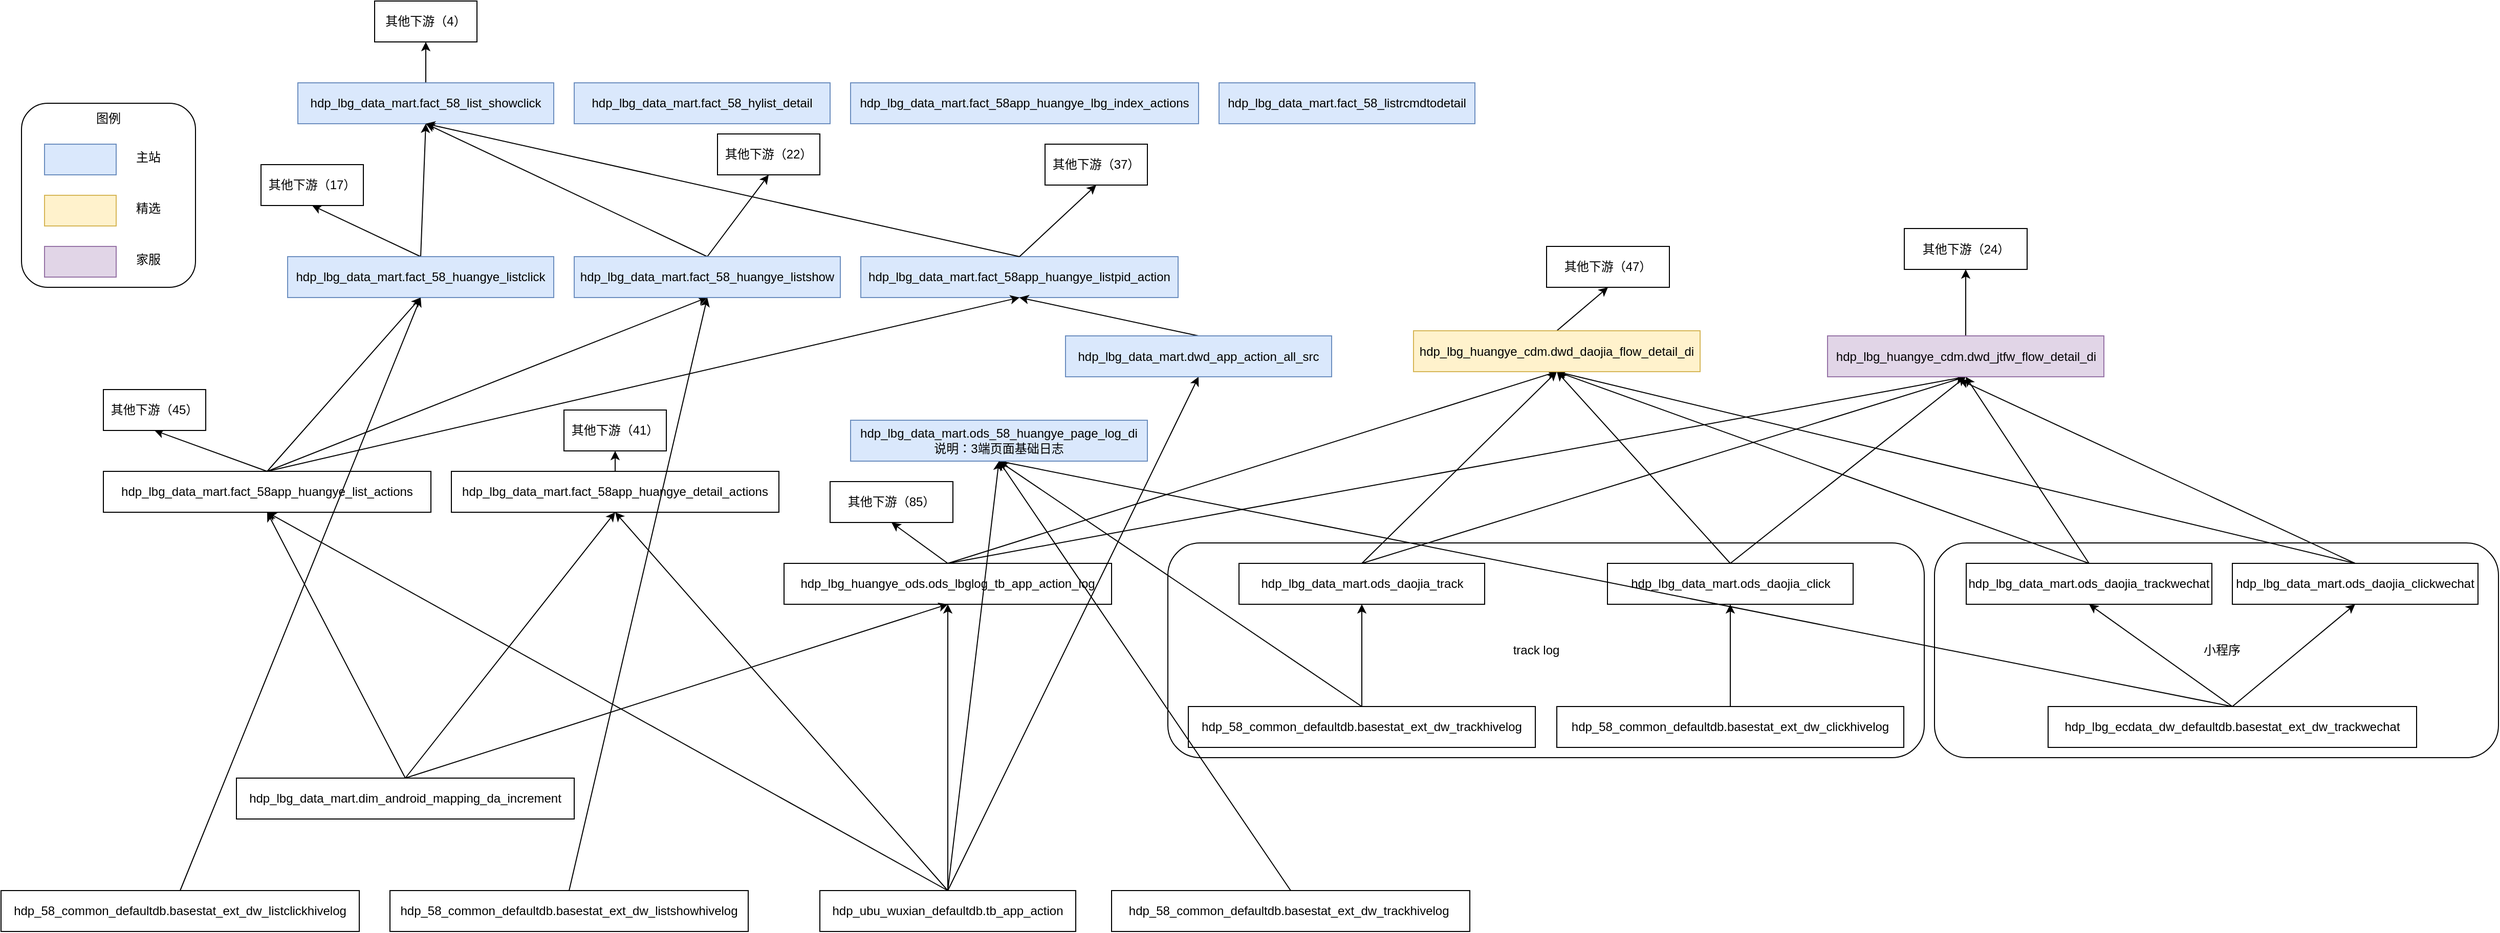 <mxfile version="20.7.4" type="github">
  <diagram id="ytJ8lXgt14j2ddaneSC4" name="第 1 页">
    <mxGraphModel dx="1674" dy="1940" grid="1" gridSize="10" guides="1" tooltips="1" connect="1" arrows="1" fold="1" page="1" pageScale="1" pageWidth="827" pageHeight="1169" math="0" shadow="0">
      <root>
        <mxCell id="0" />
        <mxCell id="1" parent="0" />
        <mxCell id="tu7SV1_enYNrRqPCFXD3-75" value="hdp_lbg_data_mart.fact_58app_huangye_listpid_action" style="rounded=0;whiteSpace=wrap;html=1;fillColor=#dae8fc;strokeColor=#6c8ebf;" vertex="1" parent="1">
          <mxGeometry x="1100" y="-100" width="310" height="40" as="geometry" />
        </mxCell>
        <mxCell id="tu7SV1_enYNrRqPCFXD3-53" value="" style="rounded=1;whiteSpace=wrap;html=1;" vertex="1" parent="1">
          <mxGeometry x="280" y="-250" width="170" height="180" as="geometry" />
        </mxCell>
        <mxCell id="tu7SV1_enYNrRqPCFXD3-40" value="" style="rounded=1;whiteSpace=wrap;html=1;" vertex="1" parent="1">
          <mxGeometry x="1400" y="180" width="739" height="210" as="geometry" />
        </mxCell>
        <mxCell id="tu7SV1_enYNrRqPCFXD3-38" value="" style="rounded=1;whiteSpace=wrap;html=1;" vertex="1" parent="1">
          <mxGeometry x="2149" y="180" width="551" height="210" as="geometry" />
        </mxCell>
        <mxCell id="tu7SV1_enYNrRqPCFXD3-8" style="edgeStyle=none;rounded=0;orthogonalLoop=1;jettySize=auto;html=1;exitX=0.5;exitY=0;exitDx=0;exitDy=0;entryX=0.5;entryY=1;entryDx=0;entryDy=0;" edge="1" parent="1" source="tu7SV1_enYNrRqPCFXD3-1" target="tu7SV1_enYNrRqPCFXD3-7">
          <mxGeometry relative="1" as="geometry" />
        </mxCell>
        <mxCell id="tu7SV1_enYNrRqPCFXD3-42" style="edgeStyle=none;rounded=0;orthogonalLoop=1;jettySize=auto;html=1;exitX=0.5;exitY=0;exitDx=0;exitDy=0;entryX=0.5;entryY=1;entryDx=0;entryDy=0;" edge="1" parent="1" source="tu7SV1_enYNrRqPCFXD3-1" target="tu7SV1_enYNrRqPCFXD3-41">
          <mxGeometry relative="1" as="geometry" />
        </mxCell>
        <mxCell id="tu7SV1_enYNrRqPCFXD3-64" style="edgeStyle=none;rounded=0;orthogonalLoop=1;jettySize=auto;html=1;exitX=0.5;exitY=0;exitDx=0;exitDy=0;entryX=0.5;entryY=1;entryDx=0;entryDy=0;" edge="1" parent="1" source="tu7SV1_enYNrRqPCFXD3-1" target="tu7SV1_enYNrRqPCFXD3-57">
          <mxGeometry relative="1" as="geometry" />
        </mxCell>
        <mxCell id="tu7SV1_enYNrRqPCFXD3-1" value="hdp_lbg_huangye_ods.ods_lbglog_tb_app_action_log" style="rounded=0;whiteSpace=wrap;html=1;" vertex="1" parent="1">
          <mxGeometry x="1025" y="200" width="320" height="40" as="geometry" />
        </mxCell>
        <mxCell id="tu7SV1_enYNrRqPCFXD3-5" style="rounded=0;orthogonalLoop=1;jettySize=auto;html=1;exitX=0.5;exitY=0;exitDx=0;exitDy=0;entryX=0.5;entryY=1;entryDx=0;entryDy=0;" edge="1" parent="1" source="tu7SV1_enYNrRqPCFXD3-3" target="tu7SV1_enYNrRqPCFXD3-1">
          <mxGeometry relative="1" as="geometry">
            <mxPoint x="530" y="240" as="targetPoint" />
          </mxGeometry>
        </mxCell>
        <mxCell id="tu7SV1_enYNrRqPCFXD3-17" style="edgeStyle=none;rounded=0;orthogonalLoop=1;jettySize=auto;html=1;exitX=0.5;exitY=0;exitDx=0;exitDy=0;entryX=0.5;entryY=1;entryDx=0;entryDy=0;" edge="1" parent="1" source="tu7SV1_enYNrRqPCFXD3-3" target="tu7SV1_enYNrRqPCFXD3-9">
          <mxGeometry relative="1" as="geometry" />
        </mxCell>
        <mxCell id="tu7SV1_enYNrRqPCFXD3-20" style="edgeStyle=none;rounded=0;orthogonalLoop=1;jettySize=auto;html=1;exitX=0.5;exitY=0;exitDx=0;exitDy=0;entryX=0.5;entryY=1;entryDx=0;entryDy=0;" edge="1" parent="1" source="tu7SV1_enYNrRqPCFXD3-3" target="tu7SV1_enYNrRqPCFXD3-10">
          <mxGeometry relative="1" as="geometry" />
        </mxCell>
        <mxCell id="tu7SV1_enYNrRqPCFXD3-3" value="hdp_lbg_data_mart.dim_android_mapping_da_increment" style="rounded=0;whiteSpace=wrap;html=1;" vertex="1" parent="1">
          <mxGeometry x="490" y="410" width="330" height="40" as="geometry" />
        </mxCell>
        <mxCell id="tu7SV1_enYNrRqPCFXD3-6" style="edgeStyle=none;rounded=0;orthogonalLoop=1;jettySize=auto;html=1;exitX=0.5;exitY=0;exitDx=0;exitDy=0;entryX=0.5;entryY=1;entryDx=0;entryDy=0;" edge="1" parent="1" source="tu7SV1_enYNrRqPCFXD3-4" target="tu7SV1_enYNrRqPCFXD3-1">
          <mxGeometry relative="1" as="geometry" />
        </mxCell>
        <mxCell id="tu7SV1_enYNrRqPCFXD3-15" style="edgeStyle=none;rounded=0;orthogonalLoop=1;jettySize=auto;html=1;exitX=0.5;exitY=0;exitDx=0;exitDy=0;entryX=0.5;entryY=1;entryDx=0;entryDy=0;" edge="1" parent="1" source="tu7SV1_enYNrRqPCFXD3-4" target="tu7SV1_enYNrRqPCFXD3-9">
          <mxGeometry relative="1" as="geometry" />
        </mxCell>
        <mxCell id="tu7SV1_enYNrRqPCFXD3-21" style="edgeStyle=none;rounded=0;orthogonalLoop=1;jettySize=auto;html=1;exitX=0.5;exitY=0;exitDx=0;exitDy=0;entryX=0.5;entryY=1;entryDx=0;entryDy=0;" edge="1" parent="1" source="tu7SV1_enYNrRqPCFXD3-4" target="tu7SV1_enYNrRqPCFXD3-10">
          <mxGeometry relative="1" as="geometry" />
        </mxCell>
        <mxCell id="tu7SV1_enYNrRqPCFXD3-96" style="edgeStyle=none;rounded=0;orthogonalLoop=1;jettySize=auto;html=1;exitX=0.5;exitY=0;exitDx=0;exitDy=0;entryX=0.5;entryY=1;entryDx=0;entryDy=0;" edge="1" parent="1" source="tu7SV1_enYNrRqPCFXD3-4" target="tu7SV1_enYNrRqPCFXD3-67">
          <mxGeometry relative="1" as="geometry" />
        </mxCell>
        <mxCell id="tu7SV1_enYNrRqPCFXD3-102" style="edgeStyle=none;rounded=0;orthogonalLoop=1;jettySize=auto;html=1;exitX=0.5;exitY=0;exitDx=0;exitDy=0;entryX=0.5;entryY=1;entryDx=0;entryDy=0;" edge="1" parent="1" source="tu7SV1_enYNrRqPCFXD3-4" target="tu7SV1_enYNrRqPCFXD3-92">
          <mxGeometry relative="1" as="geometry" />
        </mxCell>
        <mxCell id="tu7SV1_enYNrRqPCFXD3-4" value="hdp_ubu_wuxian_defaultdb.tb_app_action" style="rounded=0;whiteSpace=wrap;html=1;" vertex="1" parent="1">
          <mxGeometry x="1060" y="520" width="250" height="40" as="geometry" />
        </mxCell>
        <mxCell id="tu7SV1_enYNrRqPCFXD3-7" value="其他下游（85）" style="rounded=0;whiteSpace=wrap;html=1;" vertex="1" parent="1">
          <mxGeometry x="1070" y="120" width="120" height="40" as="geometry" />
        </mxCell>
        <mxCell id="tu7SV1_enYNrRqPCFXD3-14" style="edgeStyle=none;rounded=0;orthogonalLoop=1;jettySize=auto;html=1;exitX=0.5;exitY=0;exitDx=0;exitDy=0;entryX=0.5;entryY=1;entryDx=0;entryDy=0;" edge="1" parent="1" source="tu7SV1_enYNrRqPCFXD3-10" target="tu7SV1_enYNrRqPCFXD3-13">
          <mxGeometry relative="1" as="geometry" />
        </mxCell>
        <mxCell id="tu7SV1_enYNrRqPCFXD3-19" style="edgeStyle=none;rounded=0;orthogonalLoop=1;jettySize=auto;html=1;exitX=0.5;exitY=0;exitDx=0;exitDy=0;entryX=0.5;entryY=1;entryDx=0;entryDy=0;" edge="1" parent="1" source="tu7SV1_enYNrRqPCFXD3-9" target="tu7SV1_enYNrRqPCFXD3-18">
          <mxGeometry relative="1" as="geometry" />
        </mxCell>
        <mxCell id="tu7SV1_enYNrRqPCFXD3-79" style="edgeStyle=none;rounded=0;orthogonalLoop=1;jettySize=auto;html=1;exitX=0.5;exitY=0;exitDx=0;exitDy=0;entryX=0.5;entryY=1;entryDx=0;entryDy=0;" edge="1" parent="1" source="tu7SV1_enYNrRqPCFXD3-9" target="tu7SV1_enYNrRqPCFXD3-72">
          <mxGeometry relative="1" as="geometry" />
        </mxCell>
        <mxCell id="tu7SV1_enYNrRqPCFXD3-88" style="edgeStyle=none;rounded=0;orthogonalLoop=1;jettySize=auto;html=1;exitX=0.5;exitY=0;exitDx=0;exitDy=0;entryX=0.5;entryY=1;entryDx=0;entryDy=0;" edge="1" parent="1" source="tu7SV1_enYNrRqPCFXD3-9" target="tu7SV1_enYNrRqPCFXD3-74">
          <mxGeometry relative="1" as="geometry" />
        </mxCell>
        <mxCell id="tu7SV1_enYNrRqPCFXD3-91" style="edgeStyle=none;rounded=0;orthogonalLoop=1;jettySize=auto;html=1;exitX=0.5;exitY=0;exitDx=0;exitDy=0;entryX=0.5;entryY=1;entryDx=0;entryDy=0;" edge="1" parent="1" source="tu7SV1_enYNrRqPCFXD3-9" target="tu7SV1_enYNrRqPCFXD3-75">
          <mxGeometry relative="1" as="geometry" />
        </mxCell>
        <mxCell id="tu7SV1_enYNrRqPCFXD3-9" value="hdp_lbg_data_mart.fact_58app_huangye_list_actions" style="rounded=0;whiteSpace=wrap;html=1;" vertex="1" parent="1">
          <mxGeometry x="360" y="110" width="320" height="40" as="geometry" />
        </mxCell>
        <mxCell id="tu7SV1_enYNrRqPCFXD3-10" value="hdp_lbg_data_mart.fact_58app_huangye_detail_actions" style="rounded=0;whiteSpace=wrap;html=1;" vertex="1" parent="1">
          <mxGeometry x="700" y="110" width="320" height="40" as="geometry" />
        </mxCell>
        <mxCell id="tu7SV1_enYNrRqPCFXD3-13" value="其他下游（41）" style="rounded=0;whiteSpace=wrap;html=1;" vertex="1" parent="1">
          <mxGeometry x="810" y="50" width="100" height="40" as="geometry" />
        </mxCell>
        <mxCell id="tu7SV1_enYNrRqPCFXD3-18" value="其他下游（45）" style="rounded=0;whiteSpace=wrap;html=1;" vertex="1" parent="1">
          <mxGeometry x="360" y="30" width="100" height="40" as="geometry" />
        </mxCell>
        <mxCell id="tu7SV1_enYNrRqPCFXD3-43" style="edgeStyle=none;rounded=0;orthogonalLoop=1;jettySize=auto;html=1;exitX=0.5;exitY=0;exitDx=0;exitDy=0;entryX=0.5;entryY=1;entryDx=0;entryDy=0;" edge="1" parent="1" source="tu7SV1_enYNrRqPCFXD3-22" target="tu7SV1_enYNrRqPCFXD3-41">
          <mxGeometry relative="1" as="geometry" />
        </mxCell>
        <mxCell id="tu7SV1_enYNrRqPCFXD3-60" style="edgeStyle=none;rounded=0;orthogonalLoop=1;jettySize=auto;html=1;exitX=0.5;exitY=0;exitDx=0;exitDy=0;entryX=0.5;entryY=1;entryDx=0;entryDy=0;" edge="1" parent="1" source="tu7SV1_enYNrRqPCFXD3-22" target="tu7SV1_enYNrRqPCFXD3-57">
          <mxGeometry relative="1" as="geometry" />
        </mxCell>
        <mxCell id="tu7SV1_enYNrRqPCFXD3-22" value="hdp_lbg_data_mart.ods_daojia_track" style="rounded=0;whiteSpace=wrap;html=1;" vertex="1" parent="1">
          <mxGeometry x="1469.5" y="200" width="240" height="40" as="geometry" />
        </mxCell>
        <mxCell id="tu7SV1_enYNrRqPCFXD3-26" value="track log" style="text;html=1;strokeColor=none;fillColor=none;align=center;verticalAlign=middle;whiteSpace=wrap;rounded=0;" vertex="1" parent="1">
          <mxGeometry x="1730" y="270" width="60" height="30" as="geometry" />
        </mxCell>
        <mxCell id="tu7SV1_enYNrRqPCFXD3-44" style="edgeStyle=none;rounded=0;orthogonalLoop=1;jettySize=auto;html=1;exitX=0.5;exitY=0;exitDx=0;exitDy=0;entryX=0.5;entryY=1;entryDx=0;entryDy=0;" edge="1" parent="1" source="tu7SV1_enYNrRqPCFXD3-27" target="tu7SV1_enYNrRqPCFXD3-41">
          <mxGeometry relative="1" as="geometry" />
        </mxCell>
        <mxCell id="tu7SV1_enYNrRqPCFXD3-61" style="edgeStyle=none;rounded=0;orthogonalLoop=1;jettySize=auto;html=1;exitX=0.5;exitY=0;exitDx=0;exitDy=0;entryX=0.5;entryY=1;entryDx=0;entryDy=0;" edge="1" parent="1" source="tu7SV1_enYNrRqPCFXD3-27" target="tu7SV1_enYNrRqPCFXD3-57">
          <mxGeometry relative="1" as="geometry">
            <mxPoint x="1370" y="70" as="targetPoint" />
          </mxGeometry>
        </mxCell>
        <mxCell id="tu7SV1_enYNrRqPCFXD3-27" value="hdp_lbg_data_mart.ods_daojia_click" style="rounded=0;whiteSpace=wrap;html=1;" vertex="1" parent="1">
          <mxGeometry x="1829.5" y="200" width="240" height="40" as="geometry" />
        </mxCell>
        <mxCell id="tu7SV1_enYNrRqPCFXD3-31" style="edgeStyle=none;rounded=0;orthogonalLoop=1;jettySize=auto;html=1;exitX=0.5;exitY=0;exitDx=0;exitDy=0;entryX=0.5;entryY=1;entryDx=0;entryDy=0;" edge="1" parent="1" source="tu7SV1_enYNrRqPCFXD3-28" target="tu7SV1_enYNrRqPCFXD3-22">
          <mxGeometry relative="1" as="geometry" />
        </mxCell>
        <mxCell id="tu7SV1_enYNrRqPCFXD3-97" style="edgeStyle=none;rounded=0;orthogonalLoop=1;jettySize=auto;html=1;exitX=0.5;exitY=0;exitDx=0;exitDy=0;entryX=0.5;entryY=1;entryDx=0;entryDy=0;" edge="1" parent="1" source="tu7SV1_enYNrRqPCFXD3-28" target="tu7SV1_enYNrRqPCFXD3-67">
          <mxGeometry relative="1" as="geometry" />
        </mxCell>
        <mxCell id="tu7SV1_enYNrRqPCFXD3-28" value="hdp_58_common_defaultdb.basestat_ext_dw_trackhivelog" style="rounded=0;whiteSpace=wrap;html=1;" vertex="1" parent="1">
          <mxGeometry x="1420" y="340" width="339" height="40" as="geometry" />
        </mxCell>
        <mxCell id="tu7SV1_enYNrRqPCFXD3-30" style="edgeStyle=none;rounded=0;orthogonalLoop=1;jettySize=auto;html=1;exitX=0.5;exitY=0;exitDx=0;exitDy=0;entryX=0.5;entryY=1;entryDx=0;entryDy=0;" edge="1" parent="1" source="tu7SV1_enYNrRqPCFXD3-29" target="tu7SV1_enYNrRqPCFXD3-27">
          <mxGeometry relative="1" as="geometry" />
        </mxCell>
        <mxCell id="tu7SV1_enYNrRqPCFXD3-29" value="hdp_58_common_defaultdb.basestat_ext_dw_clickhivelog" style="rounded=0;whiteSpace=wrap;html=1;" vertex="1" parent="1">
          <mxGeometry x="1780" y="340" width="339" height="40" as="geometry" />
        </mxCell>
        <mxCell id="tu7SV1_enYNrRqPCFXD3-35" style="edgeStyle=none;rounded=0;orthogonalLoop=1;jettySize=auto;html=1;exitX=0.5;exitY=0;exitDx=0;exitDy=0;entryX=0.5;entryY=1;entryDx=0;entryDy=0;" edge="1" parent="1" source="tu7SV1_enYNrRqPCFXD3-32" target="tu7SV1_enYNrRqPCFXD3-34">
          <mxGeometry relative="1" as="geometry" />
        </mxCell>
        <mxCell id="tu7SV1_enYNrRqPCFXD3-37" style="edgeStyle=none;rounded=0;orthogonalLoop=1;jettySize=auto;html=1;exitX=0.5;exitY=0;exitDx=0;exitDy=0;entryX=0.5;entryY=1;entryDx=0;entryDy=0;" edge="1" parent="1" source="tu7SV1_enYNrRqPCFXD3-32" target="tu7SV1_enYNrRqPCFXD3-36">
          <mxGeometry relative="1" as="geometry" />
        </mxCell>
        <mxCell id="tu7SV1_enYNrRqPCFXD3-98" style="edgeStyle=none;rounded=0;orthogonalLoop=1;jettySize=auto;html=1;exitX=0.5;exitY=0;exitDx=0;exitDy=0;entryX=0.5;entryY=1;entryDx=0;entryDy=0;" edge="1" parent="1" source="tu7SV1_enYNrRqPCFXD3-32" target="tu7SV1_enYNrRqPCFXD3-67">
          <mxGeometry relative="1" as="geometry" />
        </mxCell>
        <mxCell id="tu7SV1_enYNrRqPCFXD3-32" value="hdp_lbg_ecdata_dw_defaultdb.basestat_ext_dw_trackwechat" style="rounded=0;whiteSpace=wrap;html=1;" vertex="1" parent="1">
          <mxGeometry x="2260" y="340" width="360" height="40" as="geometry" />
        </mxCell>
        <mxCell id="tu7SV1_enYNrRqPCFXD3-45" style="edgeStyle=none;rounded=0;orthogonalLoop=1;jettySize=auto;html=1;exitX=0.5;exitY=0;exitDx=0;exitDy=0;entryX=0.5;entryY=1;entryDx=0;entryDy=0;" edge="1" parent="1" source="tu7SV1_enYNrRqPCFXD3-34" target="tu7SV1_enYNrRqPCFXD3-41">
          <mxGeometry relative="1" as="geometry" />
        </mxCell>
        <mxCell id="tu7SV1_enYNrRqPCFXD3-62" style="edgeStyle=none;rounded=0;orthogonalLoop=1;jettySize=auto;html=1;exitX=0.5;exitY=0;exitDx=0;exitDy=0;entryX=0.5;entryY=1;entryDx=0;entryDy=0;" edge="1" parent="1" source="tu7SV1_enYNrRqPCFXD3-34" target="tu7SV1_enYNrRqPCFXD3-57">
          <mxGeometry relative="1" as="geometry" />
        </mxCell>
        <mxCell id="tu7SV1_enYNrRqPCFXD3-34" value="hdp_lbg_data_mart.ods_daojia_trackwechat" style="rounded=0;whiteSpace=wrap;html=1;" vertex="1" parent="1">
          <mxGeometry x="2180" y="200" width="240" height="40" as="geometry" />
        </mxCell>
        <mxCell id="tu7SV1_enYNrRqPCFXD3-46" style="edgeStyle=none;rounded=0;orthogonalLoop=1;jettySize=auto;html=1;exitX=0.5;exitY=0;exitDx=0;exitDy=0;entryX=0.478;entryY=1.075;entryDx=0;entryDy=0;entryPerimeter=0;" edge="1" parent="1" source="tu7SV1_enYNrRqPCFXD3-36" target="tu7SV1_enYNrRqPCFXD3-41">
          <mxGeometry relative="1" as="geometry">
            <mxPoint x="1540" y="130" as="targetPoint" />
          </mxGeometry>
        </mxCell>
        <mxCell id="tu7SV1_enYNrRqPCFXD3-63" style="edgeStyle=none;rounded=0;orthogonalLoop=1;jettySize=auto;html=1;exitX=0.5;exitY=0;exitDx=0;exitDy=0;entryX=0.5;entryY=1;entryDx=0;entryDy=0;" edge="1" parent="1" source="tu7SV1_enYNrRqPCFXD3-36" target="tu7SV1_enYNrRqPCFXD3-57">
          <mxGeometry relative="1" as="geometry" />
        </mxCell>
        <mxCell id="tu7SV1_enYNrRqPCFXD3-36" value="hdp_lbg_data_mart.ods_daojia_clickwechat" style="rounded=0;whiteSpace=wrap;html=1;" vertex="1" parent="1">
          <mxGeometry x="2440" y="200" width="240" height="40" as="geometry" />
        </mxCell>
        <mxCell id="tu7SV1_enYNrRqPCFXD3-39" value="小程序" style="text;html=1;strokeColor=none;fillColor=none;align=center;verticalAlign=middle;whiteSpace=wrap;rounded=0;" vertex="1" parent="1">
          <mxGeometry x="2400" y="270" width="60" height="30" as="geometry" />
        </mxCell>
        <mxCell id="tu7SV1_enYNrRqPCFXD3-56" style="edgeStyle=none;rounded=0;orthogonalLoop=1;jettySize=auto;html=1;exitX=0.5;exitY=0;exitDx=0;exitDy=0;" edge="1" parent="1" source="tu7SV1_enYNrRqPCFXD3-41" target="tu7SV1_enYNrRqPCFXD3-55">
          <mxGeometry relative="1" as="geometry" />
        </mxCell>
        <mxCell id="tu7SV1_enYNrRqPCFXD3-41" value="hdp_lbg_huangye_cdm.dwd_jtfw_flow_detail_di" style="rounded=0;whiteSpace=wrap;html=1;fillColor=#e1d5e7;strokeColor=#9673a6;" vertex="1" parent="1">
          <mxGeometry x="2044.5" y="-22.5" width="270" height="40" as="geometry" />
        </mxCell>
        <mxCell id="tu7SV1_enYNrRqPCFXD3-47" value="" style="rounded=0;whiteSpace=wrap;html=1;fillColor=#fff2cc;strokeColor=#d6b656;" vertex="1" parent="1">
          <mxGeometry x="302.5" y="-160" width="70" height="30" as="geometry" />
        </mxCell>
        <mxCell id="tu7SV1_enYNrRqPCFXD3-48" value="精选" style="text;html=1;strokeColor=none;fillColor=none;align=center;verticalAlign=middle;whiteSpace=wrap;rounded=0;" vertex="1" parent="1">
          <mxGeometry x="374" y="-162.5" width="60" height="30" as="geometry" />
        </mxCell>
        <mxCell id="tu7SV1_enYNrRqPCFXD3-49" value="" style="rounded=0;whiteSpace=wrap;html=1;fillColor=#dae8fc;strokeColor=#6c8ebf;" vertex="1" parent="1">
          <mxGeometry x="302.5" y="-210" width="70" height="30" as="geometry" />
        </mxCell>
        <mxCell id="tu7SV1_enYNrRqPCFXD3-50" value="主站" style="text;html=1;strokeColor=none;fillColor=none;align=center;verticalAlign=middle;whiteSpace=wrap;rounded=0;" vertex="1" parent="1">
          <mxGeometry x="374" y="-212.5" width="60" height="30" as="geometry" />
        </mxCell>
        <mxCell id="tu7SV1_enYNrRqPCFXD3-51" value="" style="rounded=0;whiteSpace=wrap;html=1;fillColor=#e1d5e7;strokeColor=#9673a6;" vertex="1" parent="1">
          <mxGeometry x="302.5" y="-110" width="70" height="30" as="geometry" />
        </mxCell>
        <mxCell id="tu7SV1_enYNrRqPCFXD3-52" value="家服" style="text;html=1;strokeColor=none;fillColor=none;align=center;verticalAlign=middle;whiteSpace=wrap;rounded=0;" vertex="1" parent="1">
          <mxGeometry x="374" y="-112.5" width="60" height="30" as="geometry" />
        </mxCell>
        <mxCell id="tu7SV1_enYNrRqPCFXD3-54" value="图例" style="text;html=1;strokeColor=none;fillColor=none;align=center;verticalAlign=middle;whiteSpace=wrap;rounded=0;" vertex="1" parent="1">
          <mxGeometry x="335" y="-250" width="60" height="30" as="geometry" />
        </mxCell>
        <mxCell id="tu7SV1_enYNrRqPCFXD3-55" value="其他下游（24）" style="rounded=0;whiteSpace=wrap;html=1;" vertex="1" parent="1">
          <mxGeometry x="2119.5" y="-127.5" width="120" height="40" as="geometry" />
        </mxCell>
        <mxCell id="tu7SV1_enYNrRqPCFXD3-59" style="edgeStyle=none;rounded=0;orthogonalLoop=1;jettySize=auto;html=1;exitX=0.5;exitY=0;exitDx=0;exitDy=0;entryX=0.5;entryY=1;entryDx=0;entryDy=0;" edge="1" parent="1" source="tu7SV1_enYNrRqPCFXD3-57" target="tu7SV1_enYNrRqPCFXD3-58">
          <mxGeometry relative="1" as="geometry" />
        </mxCell>
        <mxCell id="tu7SV1_enYNrRqPCFXD3-57" value="hdp_lbg_huangye_cdm.dwd_daojia_flow_detail_di" style="rounded=0;whiteSpace=wrap;html=1;fillColor=#fff2cc;strokeColor=#d6b656;" vertex="1" parent="1">
          <mxGeometry x="1640" y="-27.5" width="280" height="40" as="geometry" />
        </mxCell>
        <mxCell id="tu7SV1_enYNrRqPCFXD3-58" value="其他下游（47）" style="rounded=0;whiteSpace=wrap;html=1;" vertex="1" parent="1">
          <mxGeometry x="1770" y="-110" width="120" height="40" as="geometry" />
        </mxCell>
        <mxCell id="tu7SV1_enYNrRqPCFXD3-71" style="edgeStyle=none;rounded=0;orthogonalLoop=1;jettySize=auto;html=1;exitX=0.5;exitY=0;exitDx=0;exitDy=0;entryX=0.5;entryY=1;entryDx=0;entryDy=0;" edge="1" parent="1" source="tu7SV1_enYNrRqPCFXD3-65" target="tu7SV1_enYNrRqPCFXD3-70">
          <mxGeometry relative="1" as="geometry" />
        </mxCell>
        <mxCell id="tu7SV1_enYNrRqPCFXD3-65" value="hdp_lbg_data_mart.fact_58_list_showclick" style="rounded=0;whiteSpace=wrap;html=1;fillColor=#dae8fc;strokeColor=#6c8ebf;" vertex="1" parent="1">
          <mxGeometry x="550" y="-270" width="250" height="40" as="geometry" />
        </mxCell>
        <mxCell id="tu7SV1_enYNrRqPCFXD3-66" value="hdp_lbg_data_mart.fact_58_hylist_detail" style="rounded=0;whiteSpace=wrap;html=1;fillColor=#dae8fc;strokeColor=#6c8ebf;" vertex="1" parent="1">
          <mxGeometry x="820" y="-270" width="250" height="40" as="geometry" />
        </mxCell>
        <mxCell id="tu7SV1_enYNrRqPCFXD3-67" value="hdp_lbg_data_mart.ods_58_huangye_page_log_di&lt;br&gt;说明：3端页面基础日志" style="rounded=0;whiteSpace=wrap;html=1;fillColor=#dae8fc;strokeColor=#6c8ebf;" vertex="1" parent="1">
          <mxGeometry x="1090" y="60" width="290" height="40" as="geometry" />
        </mxCell>
        <mxCell id="tu7SV1_enYNrRqPCFXD3-68" value="hdp_lbg_data_mart.fact_58app_huangye_lbg_index_actions" style="rounded=0;whiteSpace=wrap;html=1;fillColor=#dae8fc;strokeColor=#6c8ebf;" vertex="1" parent="1">
          <mxGeometry x="1090" y="-270" width="340" height="40" as="geometry" />
        </mxCell>
        <mxCell id="tu7SV1_enYNrRqPCFXD3-69" value="hdp_lbg_data_mart.fact_58_listrcmdtodetail" style="rounded=0;whiteSpace=wrap;html=1;fillColor=#dae8fc;strokeColor=#6c8ebf;" vertex="1" parent="1">
          <mxGeometry x="1450" y="-270" width="250" height="40" as="geometry" />
        </mxCell>
        <mxCell id="tu7SV1_enYNrRqPCFXD3-70" value="其他下游（4）" style="rounded=0;whiteSpace=wrap;html=1;" vertex="1" parent="1">
          <mxGeometry x="625" y="-350" width="100" height="40" as="geometry" />
        </mxCell>
        <mxCell id="tu7SV1_enYNrRqPCFXD3-73" style="edgeStyle=none;rounded=0;orthogonalLoop=1;jettySize=auto;html=1;exitX=0.5;exitY=0;exitDx=0;exitDy=0;entryX=0.5;entryY=1;entryDx=0;entryDy=0;" edge="1" parent="1" source="tu7SV1_enYNrRqPCFXD3-72" target="tu7SV1_enYNrRqPCFXD3-65">
          <mxGeometry relative="1" as="geometry" />
        </mxCell>
        <mxCell id="tu7SV1_enYNrRqPCFXD3-82" style="edgeStyle=none;rounded=0;orthogonalLoop=1;jettySize=auto;html=1;exitX=0.5;exitY=0;exitDx=0;exitDy=0;entryX=0.5;entryY=1;entryDx=0;entryDy=0;" edge="1" parent="1" source="tu7SV1_enYNrRqPCFXD3-72" target="tu7SV1_enYNrRqPCFXD3-81">
          <mxGeometry relative="1" as="geometry" />
        </mxCell>
        <mxCell id="tu7SV1_enYNrRqPCFXD3-72" value="hdp_lbg_data_mart.fact_58_huangye_listclick" style="rounded=0;whiteSpace=wrap;html=1;fillColor=#dae8fc;strokeColor=#6c8ebf;" vertex="1" parent="1">
          <mxGeometry x="540" y="-100" width="260" height="40" as="geometry" />
        </mxCell>
        <mxCell id="tu7SV1_enYNrRqPCFXD3-76" style="edgeStyle=none;rounded=0;orthogonalLoop=1;jettySize=auto;html=1;exitX=0.5;exitY=0;exitDx=0;exitDy=0;entryX=0.5;entryY=1;entryDx=0;entryDy=0;" edge="1" parent="1" source="tu7SV1_enYNrRqPCFXD3-74" target="tu7SV1_enYNrRqPCFXD3-65">
          <mxGeometry relative="1" as="geometry" />
        </mxCell>
        <mxCell id="tu7SV1_enYNrRqPCFXD3-85" style="edgeStyle=none;rounded=0;orthogonalLoop=1;jettySize=auto;html=1;exitX=0.5;exitY=0;exitDx=0;exitDy=0;entryX=0.5;entryY=1;entryDx=0;entryDy=0;" edge="1" parent="1" source="tu7SV1_enYNrRqPCFXD3-74" target="tu7SV1_enYNrRqPCFXD3-84">
          <mxGeometry relative="1" as="geometry" />
        </mxCell>
        <mxCell id="tu7SV1_enYNrRqPCFXD3-74" value="hdp_lbg_data_mart.fact_58_huangye_listshow" style="rounded=0;whiteSpace=wrap;html=1;fillColor=#dae8fc;strokeColor=#6c8ebf;" vertex="1" parent="1">
          <mxGeometry x="820" y="-100" width="260" height="40" as="geometry" />
        </mxCell>
        <mxCell id="tu7SV1_enYNrRqPCFXD3-77" style="edgeStyle=none;rounded=0;orthogonalLoop=1;jettySize=auto;html=1;exitX=0.5;exitY=0;exitDx=0;exitDy=0;entryX=0.5;entryY=1;entryDx=0;entryDy=0;" edge="1" parent="1" source="tu7SV1_enYNrRqPCFXD3-75" target="tu7SV1_enYNrRqPCFXD3-65">
          <mxGeometry relative="1" as="geometry">
            <mxPoint x="670" y="-160" as="targetPoint" />
          </mxGeometry>
        </mxCell>
        <mxCell id="tu7SV1_enYNrRqPCFXD3-90" style="edgeStyle=none;rounded=0;orthogonalLoop=1;jettySize=auto;html=1;exitX=0.5;exitY=0;exitDx=0;exitDy=0;entryX=0.5;entryY=1;entryDx=0;entryDy=0;" edge="1" parent="1" source="tu7SV1_enYNrRqPCFXD3-75" target="tu7SV1_enYNrRqPCFXD3-89">
          <mxGeometry relative="1" as="geometry" />
        </mxCell>
        <mxCell id="tu7SV1_enYNrRqPCFXD3-80" style="edgeStyle=none;rounded=0;orthogonalLoop=1;jettySize=auto;html=1;exitX=0.5;exitY=0;exitDx=0;exitDy=0;entryX=0.5;entryY=1;entryDx=0;entryDy=0;" edge="1" parent="1" source="tu7SV1_enYNrRqPCFXD3-78" target="tu7SV1_enYNrRqPCFXD3-72">
          <mxGeometry relative="1" as="geometry">
            <mxPoint x="680" y="-60" as="targetPoint" />
          </mxGeometry>
        </mxCell>
        <mxCell id="tu7SV1_enYNrRqPCFXD3-78" value="hdp_58_common_defaultdb.basestat_ext_dw_listclickhivelog" style="rounded=0;whiteSpace=wrap;html=1;" vertex="1" parent="1">
          <mxGeometry x="260" y="520" width="350" height="40" as="geometry" />
        </mxCell>
        <mxCell id="tu7SV1_enYNrRqPCFXD3-81" value="其他下游（17）" style="rounded=0;whiteSpace=wrap;html=1;" vertex="1" parent="1">
          <mxGeometry x="514" y="-190" width="100" height="40" as="geometry" />
        </mxCell>
        <mxCell id="tu7SV1_enYNrRqPCFXD3-84" value="其他下游（22）" style="rounded=0;whiteSpace=wrap;html=1;" vertex="1" parent="1">
          <mxGeometry x="960" y="-220" width="100" height="40" as="geometry" />
        </mxCell>
        <mxCell id="tu7SV1_enYNrRqPCFXD3-87" style="edgeStyle=none;rounded=0;orthogonalLoop=1;jettySize=auto;html=1;exitX=0.5;exitY=0;exitDx=0;exitDy=0;entryX=0.5;entryY=1;entryDx=0;entryDy=0;" edge="1" parent="1" source="tu7SV1_enYNrRqPCFXD3-86" target="tu7SV1_enYNrRqPCFXD3-74">
          <mxGeometry relative="1" as="geometry" />
        </mxCell>
        <mxCell id="tu7SV1_enYNrRqPCFXD3-86" value="hdp_58_common_defaultdb.basestat_ext_dw_listshowhivelog" style="rounded=0;whiteSpace=wrap;html=1;" vertex="1" parent="1">
          <mxGeometry x="640" y="520" width="350" height="40" as="geometry" />
        </mxCell>
        <mxCell id="tu7SV1_enYNrRqPCFXD3-89" value="其他下游（37）" style="rounded=0;whiteSpace=wrap;html=1;" vertex="1" parent="1">
          <mxGeometry x="1280" y="-210" width="100" height="40" as="geometry" />
        </mxCell>
        <mxCell id="tu7SV1_enYNrRqPCFXD3-93" style="edgeStyle=none;rounded=0;orthogonalLoop=1;jettySize=auto;html=1;exitX=0.5;exitY=0;exitDx=0;exitDy=0;entryX=0.5;entryY=1;entryDx=0;entryDy=0;" edge="1" parent="1" source="tu7SV1_enYNrRqPCFXD3-92" target="tu7SV1_enYNrRqPCFXD3-75">
          <mxGeometry relative="1" as="geometry" />
        </mxCell>
        <mxCell id="tu7SV1_enYNrRqPCFXD3-92" value="hdp_lbg_data_mart.dwd_app_action_all_src" style="rounded=0;whiteSpace=wrap;html=1;fillColor=#dae8fc;strokeColor=#6c8ebf;" vertex="1" parent="1">
          <mxGeometry x="1300" y="-22.5" width="260" height="40" as="geometry" />
        </mxCell>
        <mxCell id="tu7SV1_enYNrRqPCFXD3-95" style="rounded=0;orthogonalLoop=1;jettySize=auto;html=1;exitX=0.5;exitY=0;exitDx=0;exitDy=0;entryX=0.5;entryY=1;entryDx=0;entryDy=0;" edge="1" parent="1" source="tu7SV1_enYNrRqPCFXD3-94" target="tu7SV1_enYNrRqPCFXD3-67">
          <mxGeometry relative="1" as="geometry" />
        </mxCell>
        <mxCell id="tu7SV1_enYNrRqPCFXD3-94" value="hdp_58_common_defaultdb.basestat_ext_dw_trackhivelog&amp;nbsp;" style="rounded=0;whiteSpace=wrap;html=1;" vertex="1" parent="1">
          <mxGeometry x="1345" y="520" width="350" height="40" as="geometry" />
        </mxCell>
      </root>
    </mxGraphModel>
  </diagram>
</mxfile>
